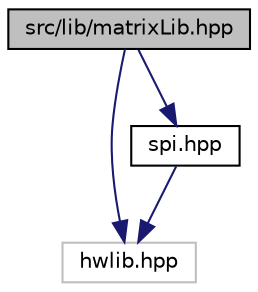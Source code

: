 digraph "src/lib/matrixLib.hpp"
{
  edge [fontname="Helvetica",fontsize="10",labelfontname="Helvetica",labelfontsize="10"];
  node [fontname="Helvetica",fontsize="10",shape=record];
  Node0 [label="src/lib/matrixLib.hpp",height=0.2,width=0.4,color="black", fillcolor="grey75", style="filled", fontcolor="black"];
  Node0 -> Node1 [color="midnightblue",fontsize="10",style="solid",fontname="Helvetica"];
  Node1 [label="hwlib.hpp",height=0.2,width=0.4,color="grey75", fillcolor="white", style="filled"];
  Node0 -> Node2 [color="midnightblue",fontsize="10",style="solid",fontname="Helvetica"];
  Node2 [label="spi.hpp",height=0.2,width=0.4,color="black", fillcolor="white", style="filled",URL="$spi_8hpp.html",tooltip="This is my SPI bus implementation. Other than hwlib this class uses the cs pin as well..."];
  Node2 -> Node1 [color="midnightblue",fontsize="10",style="solid",fontname="Helvetica"];
}
